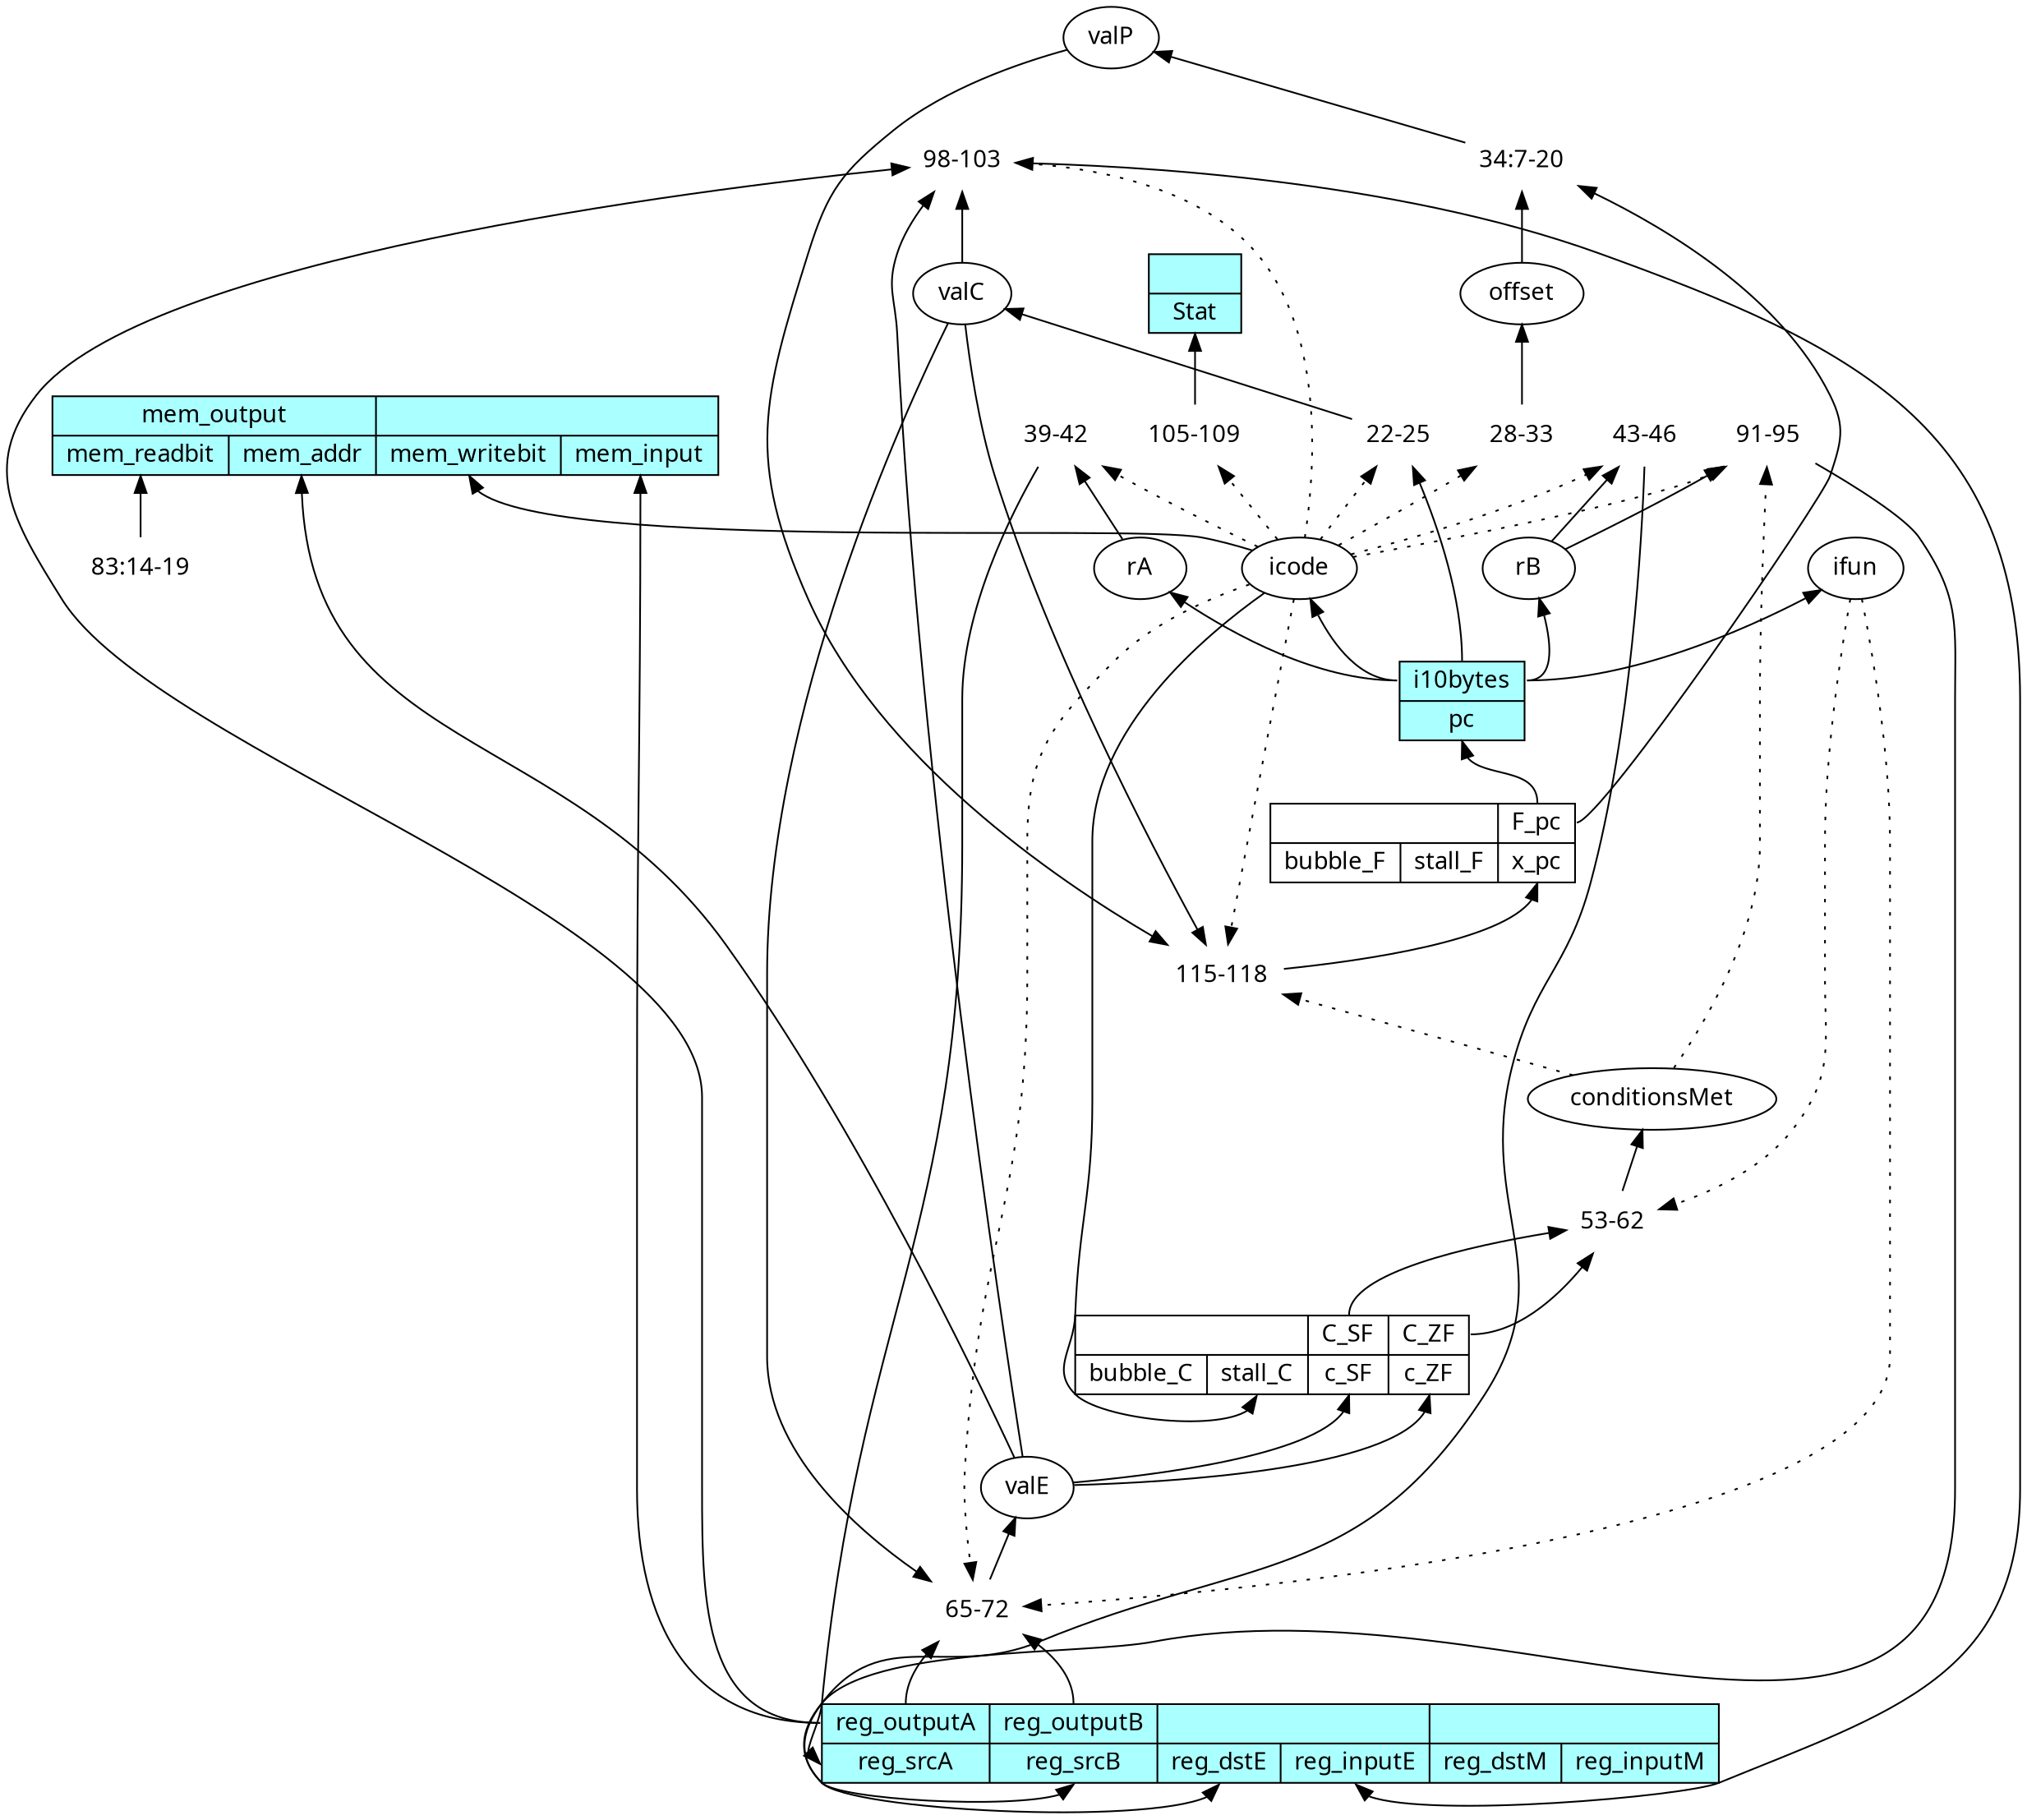 digraph seqhw { // auto-generated HCL2 visualization via graphviz
    node [ fontname="sans-serif" ];
    rankdir=BT;
    ///////////////////////// builtin components ////////////////////////

    _regfile [shape="record" label="{<reg_outputA>reg_outputA|<reg_srcA>reg_srcA}|{<reg_outputB>reg_outputB|<reg_srcB>reg_srcB}|{|{<reg_dstE>reg_dstE|<reg_inputE>reg_inputE}}|{|{<reg_dstM>reg_dstM|<reg_inputM>reg_inputM}}" style="filled" fillcolor="#aaffff"];
    _datamem [shape="record" label="{<mem_output>mem_output|{<mem_readbit>mem_readbit|<mem_addr>mem_addr}}|{|{<mem_writebit>mem_writebit|<mem_input>mem_input}}" style="filled" fillcolor="#aaffff"];
    _instmem [shape="record" label="{<i10bytes>i10bytes|<pc>pc}" style="filled" fillcolor="#aaffff"];
    _status [shape="record" label="{|<Stat>Stat}" style="filled" fillcolor="#aaffff"];

    //////////////////////////// user code //////////////////////////////

_reg_F [shape="record" label="{|{<bubble_F>bubble_F|<stall_F>stall_F}}|{<F_pc>F_pc|<x_pc>x_pc}"];
_reg_C [shape="record" label="{|{<bubble_C>bubble_C|<stall_C>stall_C}}|{<C_SF>C_SF|<c_SF>c_SF}|{<C_ZF>C_ZF|<c_ZF>c_ZF}"];
    _reg_F:F_pc -> _instmem:pc;
    _instmem:i10bytes -> icode;
    _instmem:i10bytes -> ifun;
    _instmem:i10bytes -> rA;
    _instmem:i10bytes -> rB;
    _op_valC [shape="none" label="22-25"];
    _op_valC -> valC;
    _instmem:i10bytes -> _op_valC;
    icode -> _op_valC [style=dotted];
    _op_offset [shape="none" label="28-33"];
    _op_offset -> offset;
    icode -> _op_offset [style=dotted];
    _op_valP [shape="none" label="34:7-20"];
    _op_valP -> valP;
    _reg_F:F_pc -> _op_valP;
    offset -> _op_valP;
    _op_reg_srcA [shape="none" label="39-42"];
    _op_reg_srcA -> _regfile:reg_srcA;
    rA -> _op_reg_srcA;
    icode -> _op_reg_srcA [style=dotted];
    _op_reg_srcB [shape="none" label="43-46"];
    _op_reg_srcB -> _regfile:reg_srcB;
    rB -> _op_reg_srcB;
    icode -> _op_reg_srcB [style=dotted];
    _op_conditionsMet [shape="none" label="53-62"];
    _op_conditionsMet -> conditionsMet;
    _reg_C:C_SF -> _op_conditionsMet;
    _reg_C:C_ZF -> _op_conditionsMet;
    ifun -> _op_conditionsMet [style=dotted];
    _op_valE [shape="none" label="65-72"];
    _op_valE -> valE;
    _regfile:reg_outputA -> _op_valE;
    _regfile:reg_outputB -> _op_valE;
    valC -> _op_valE;
    icode -> _op_valE [style=dotted];
    ifun -> _op_valE [style=dotted];
    valE -> _reg_C:c_ZF;
    valE -> _reg_C:c_SF;
    icode -> _reg_C:stall_C;
    _op_mem_readbit [shape="none" label="83:14-19"];
    _op_mem_readbit -> _datamem:mem_readbit;
    icode -> _datamem:mem_writebit;
    valE -> _datamem:mem_addr;
    _regfile:reg_outputA -> _datamem:mem_input;
    _op_reg_dstE [shape="none" label="91-95"];
    _op_reg_dstE -> _regfile:reg_dstE;
    rB -> _op_reg_dstE;
    icode -> _op_reg_dstE [style=dotted];
    conditionsMet -> _op_reg_dstE [style=dotted];
    _op_reg_inputE [shape="none" label="98-103"];
    _op_reg_inputE -> _regfile:reg_inputE;
    _regfile:reg_outputA -> _op_reg_inputE;
    valE -> _op_reg_inputE;
    valC -> _op_reg_inputE;
    icode -> _op_reg_inputE [style=dotted];
    _op_Stat [shape="none" label="105-109"];
    _op_Stat -> _status:Stat;
    icode -> _op_Stat [style=dotted];
    _op_x_pc [shape="none" label="115-118"];
    _op_x_pc -> _reg_F:x_pc;
    valC -> _op_x_pc;
    valP -> _op_x_pc;
    icode -> _op_x_pc [style=dotted];
    conditionsMet -> _op_x_pc [style=dotted];

}